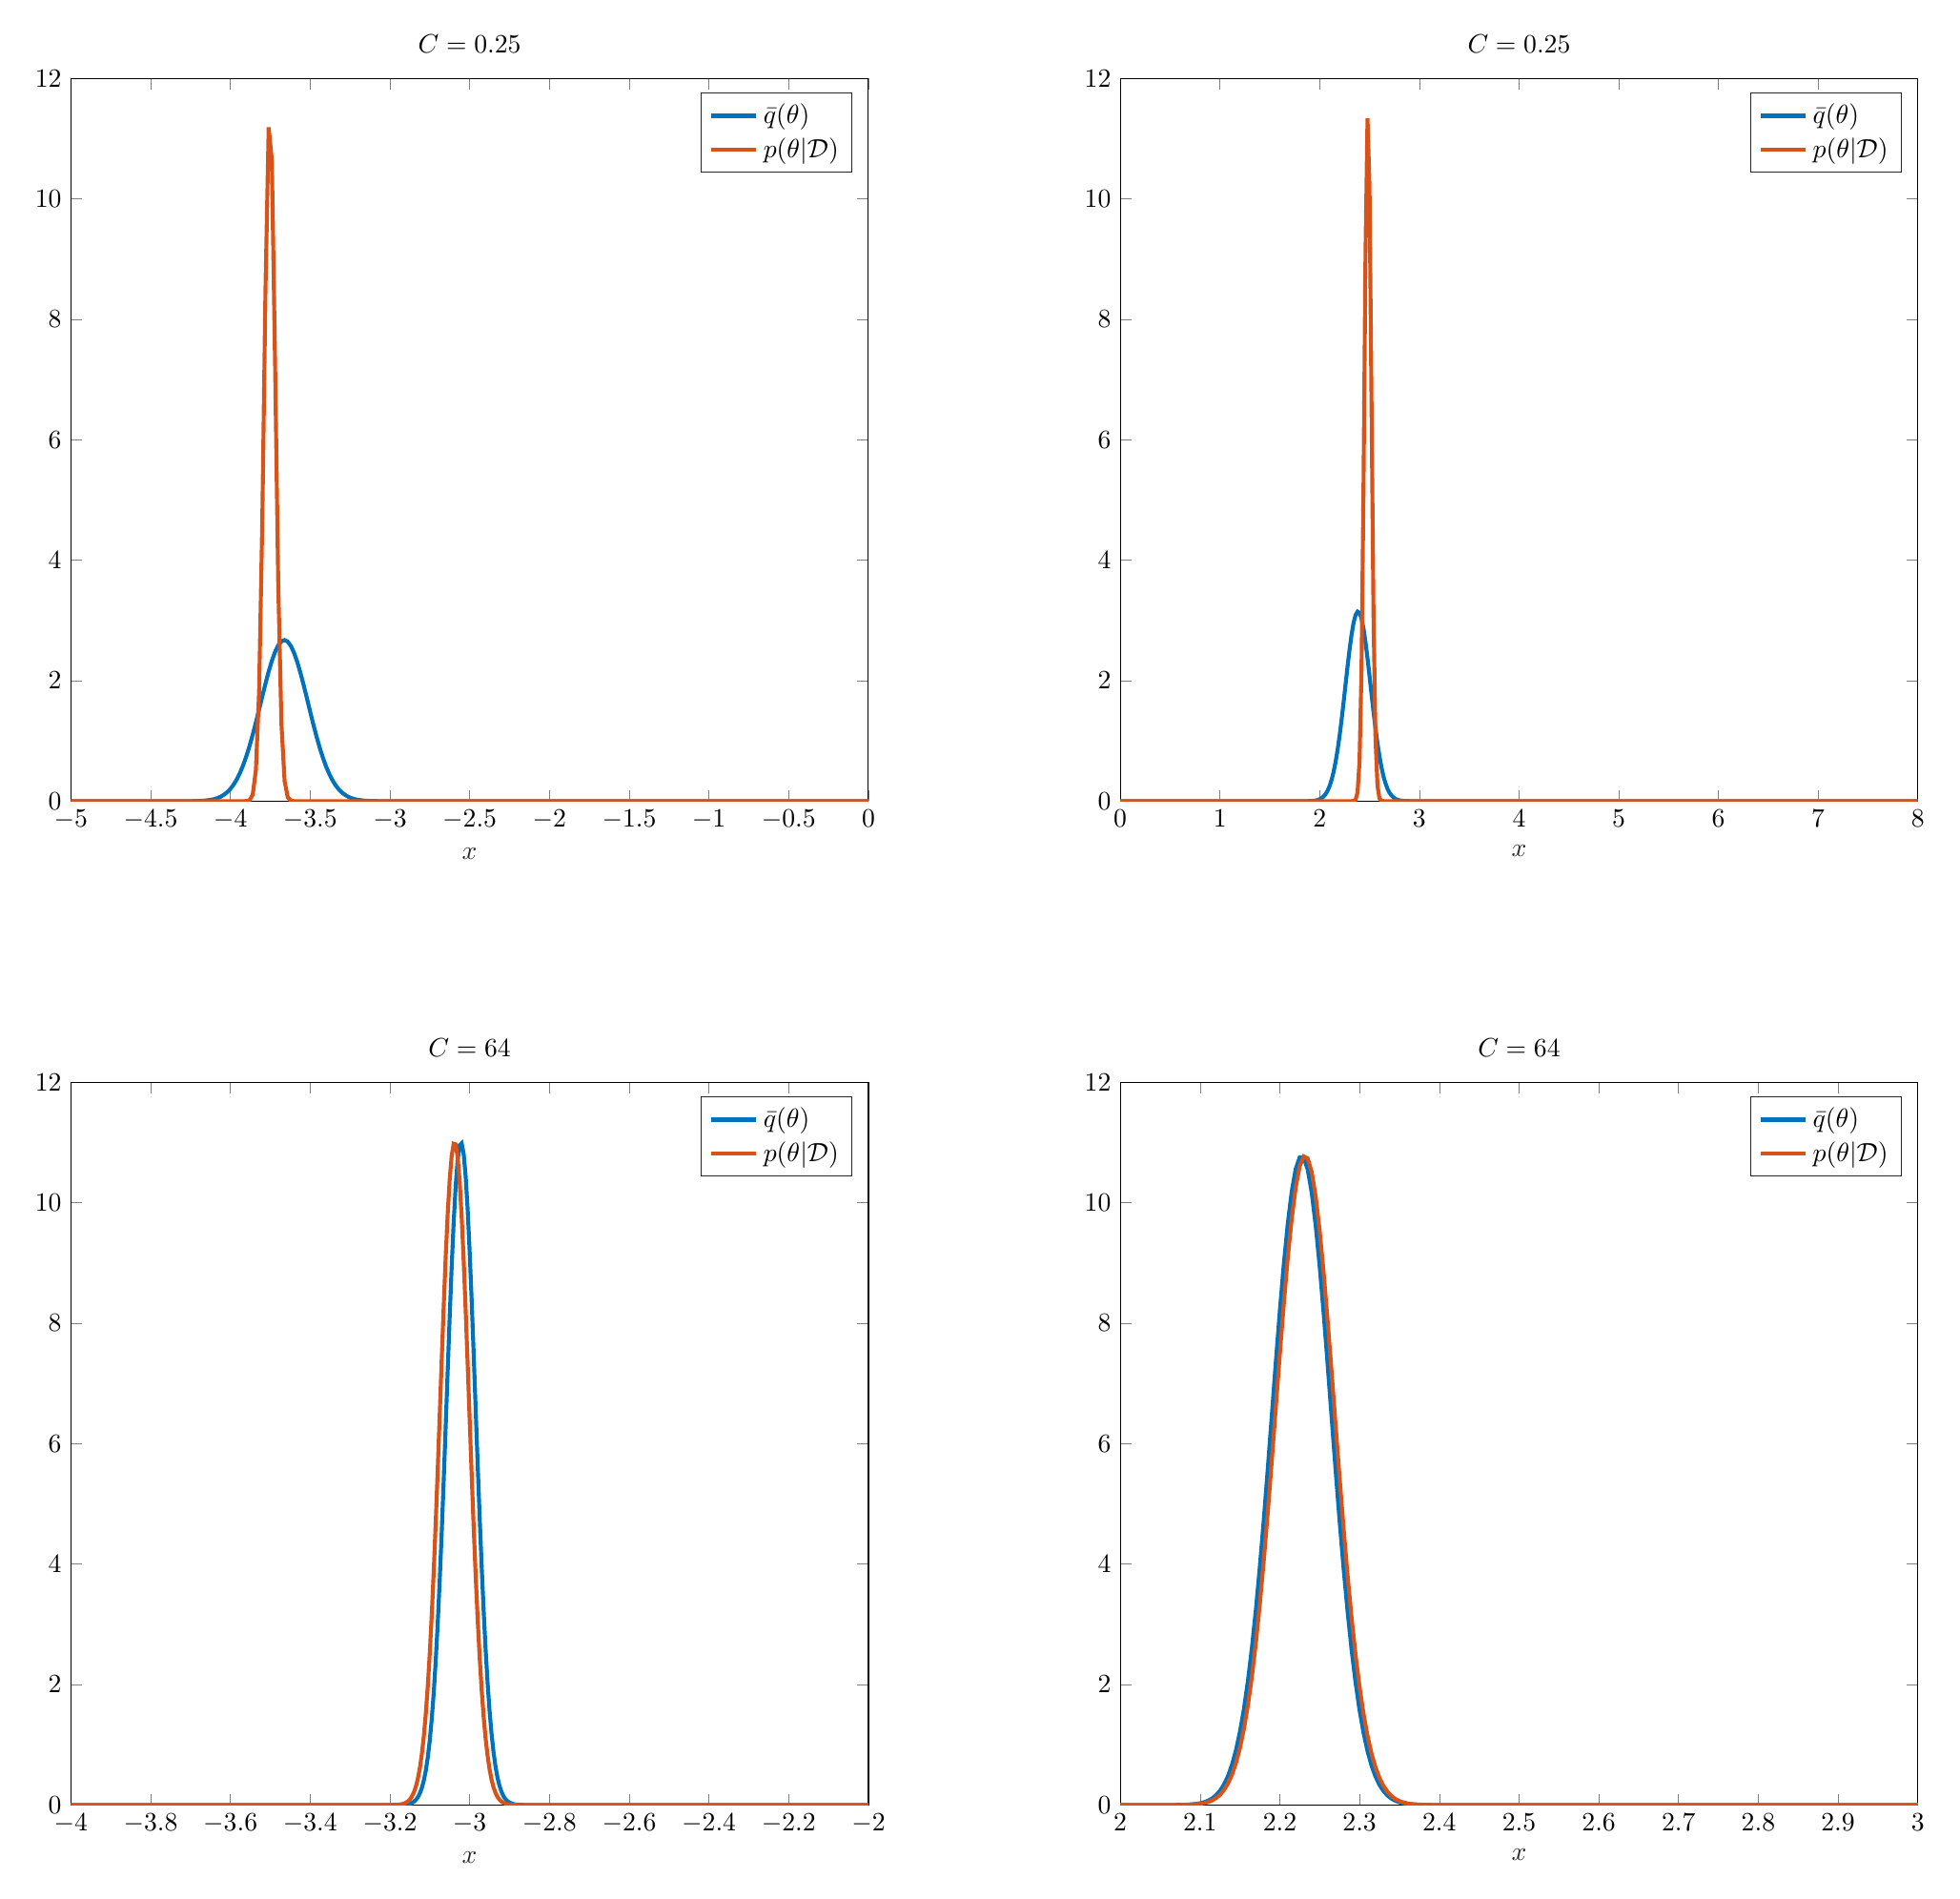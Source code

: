 % This file was created by matlab2tikz.
%
%The latest updates can be retrieved from
%  http://www.mathworks.com/matlabcentral/fileexchange/22022-matlab2tikz-matlab2tikz
%where you can also make suggestions and rate matlab2tikz.
%
\definecolor{mycolor1}{rgb}{0.0,0.447,0.741}%
\definecolor{mycolor2}{rgb}{0.85,0.325,0.098}%
%
\begin{tikzpicture}

\begin{axis}[%
width=4.183in,
height=3.791in,
at={(1.625in,6.487in)},
scale only axis,
xmin=-5,
xmax=0,
xlabel style={font=\color{white!15!black}},
xlabel={$x$},
ymin=0,
ymax=12,
axis background/.style={fill=white},
title style={font=\bfseries},
title={$C=0.25$},
legend style={legend cell align=left, align=left, draw=white!15!black}
]
\addplot [color=mycolor1, line width=1.5pt]
  table[row sep=crcr]{%
-5	8.671e-18\\
-4.98	2.863e-17\\
-4.96	9.284e-17\\
-4.94	2.957e-16\\
-4.92	9.25e-16\\
-4.9	2.842e-15\\
-4.88	8.578e-15\\
-4.86	2.542e-14\\
-4.84	7.402e-14\\
-4.82	2.116e-13\\
-4.8	5.944e-13\\
-4.78	1.639e-12\\
-4.76	4.442e-12\\
-4.74	1.182e-11\\
-4.72	3.089e-11\\
-4.7	7.929e-11\\
-4.68	1.999e-10\\
-4.66	4.95e-10\\
-4.64	1.204e-09\\
-4.62	2.876e-09\\
-4.6	6.747e-09\\
-4.58	1.555e-08\\
-4.56	3.519e-08\\
-4.54	7.823e-08\\
-4.52	1.708e-07\\
-4.5	3.663e-07\\
-4.48	7.715e-07\\
-4.46	1.596e-06\\
-4.44	3.243e-06\\
-4.42	6.471e-06\\
-4.4	1.268e-05\\
-4.38	2.442e-05\\
-4.36	4.617e-05\\
-4.34	8.575e-05\\
-4.32	0.0\\
-4.3	0.0\\
-4.28	0.0\\
-4.26	0.001\\
-4.24	0.001\\
-4.22	0.002\\
-4.2	0.004\\
-4.18	0.006\\
-4.16	0.01\\
-4.14	0.016\\
-4.12	0.024\\
-4.1	0.035\\
-4.08	0.052\\
-4.06	0.075\\
-4.04	0.107\\
-4.02	0.149\\
-4	0.204\\
-3.98	0.274\\
-3.96	0.361\\
-3.94	0.468\\
-3.92	0.596\\
-3.9	0.745\\
-3.88	0.915\\
-3.86	1.103\\
-3.84	1.307\\
-3.82	1.521\\
-3.8	1.738\\
-3.78	1.951\\
-3.76	2.151\\
-3.74	2.329\\
-3.72	2.477\\
-3.7	2.587\\
-3.68	2.654\\
-3.66	2.675\\
-3.64	2.647\\
-3.62	2.573\\
-3.6	2.457\\
-3.58	2.304\\
-3.56	2.122\\
-3.54	1.92\\
-3.52	1.706\\
-3.5	1.488\\
-3.48	1.276\\
-3.46	1.074\\
-3.44	0.888\\
-3.42	0.721\\
-3.4	0.575\\
-3.38	0.451\\
-3.36	0.347\\
-3.34	0.262\\
-3.32	0.195\\
-3.3	0.142\\
-3.28	0.102\\
-3.26	0.071\\
-3.24	0.049\\
-3.22	0.033\\
-3.2	0.022\\
-3.18	0.015\\
-3.16	0.009\\
-3.14	0.006\\
-3.12	0.004\\
-3.1	0.002\\
-3.08	0.001\\
-3.06	0.001\\
-3.04	0.0\\
-3.02	0.0\\
-3	0.0\\
-2.98	7.829e-05\\
-2.96	4.204e-05\\
-2.94	2.217e-05\\
-2.92	1.149e-05\\
-2.9	5.845e-06\\
-2.88	2.921e-06\\
-2.86	1.434e-06\\
-2.84	6.913e-07\\
-2.82	3.273e-07\\
-2.8	1.522e-07\\
-2.78	6.954e-08\\
-2.76	3.12e-08\\
-2.74	1.375e-08\\
-2.72	5.95e-09\\
-2.7	2.529e-09\\
-2.68	1.056e-09\\
-2.66	4.33e-10\\
-2.64	1.744e-10\\
-2.62	6.898e-11\\
-2.6	2.68e-11\\
-2.58	1.023e-11\\
-2.56	3.834e-12\\
-2.54	1.411e-12\\
-2.52	5.103e-13\\
-2.5	1.812e-13\\
-2.48	6.32e-14\\
-2.46	2.165e-14\\
-2.44	7.285e-15\\
-2.42	2.408e-15\\
-2.4	7.815e-16\\
-2.38	2.491e-16\\
-2.36	7.801e-17\\
-2.34	2.399e-17\\
-2.32	7.247e-18\\
-2.3	2.15e-18\\
-2.28	6.265e-19\\
-2.26	1.793e-19\\
-2.24	5.04e-20\\
-2.22	1.391e-20\\
-2.2	3.773e-21\\
-2.18	1.005e-21\\
-2.16	2.629e-22\\
-2.14	6.754e-23\\
-2.12	1.704e-23\\
-2.1	4.224e-24\\
-2.08	1.028e-24\\
-2.06	2.459e-25\\
-2.04	5.774e-26\\
-2.02	1.332e-26\\
-2	3.017e-27\\
-1.98	6.713e-28\\
-1.96	1.467e-28\\
-1.94	3.149e-29\\
-1.92	6.638e-30\\
-1.9	1.375e-30\\
-1.88	2.795e-31\\
-1.86	5.584e-32\\
-1.84	1.095e-32\\
-1.82	2.111e-33\\
-1.8	3.995e-34\\
-1.78	7.426e-35\\
-1.76	1.356e-35\\
-1.74	2.431e-36\\
-1.72	4.282e-37\\
-1.7	7.407e-38\\
-1.68	1.258e-38\\
-1.66	2.1e-39\\
-1.64	3.442e-40\\
-1.62	5.54e-41\\
-1.6	8.76e-42\\
-1.58	1.36e-42\\
-1.56	2.075e-43\\
-1.54	3.108e-44\\
-1.52	4.573e-45\\
-1.5	6.609e-46\\
-1.48	9.381e-47\\
-1.46	1.308e-47\\
-1.44	1.791e-48\\
-1.42	2.408e-49\\
-1.4	3.181e-50\\
-1.38	4.127e-51\\
-1.36	5.258e-52\\
-1.34	6.581e-53\\
-1.32	8.089e-54\\
-1.3	9.766e-55\\
-1.28	1.158e-55\\
-1.26	1.349e-56\\
-1.24	1.543e-57\\
-1.22	1.733e-58\\
-1.2	1.913e-59\\
-1.18	2.073e-60\\
-1.16	2.207e-61\\
-1.14	2.307e-62\\
-1.12	2.369e-63\\
-1.1	2.39e-64\\
-1.08	2.367e-65\\
-1.06	2.303e-66\\
-1.04	2.201e-67\\
-1.02	2.066e-68\\
-1	1.905e-69\\
-0.98	1.725e-70\\
-0.96	1.534e-71\\
-0.94	1.34e-72\\
-0.92	1.149e-73\\
-0.9	9.684e-75\\
-0.88	8.014e-76\\
-0.86	6.514e-77\\
-0.84	5.201e-78\\
-0.82	4.078e-79\\
-0.8	3.141e-80\\
-0.78	2.376e-81\\
-0.76	1.765e-82\\
-0.74	1.288e-83\\
-0.72	9.231e-85\\
-0.7	6.498e-86\\
-0.68	4.493e-87\\
-0.66	3.051e-88\\
-0.64	2.035e-89\\
-0.62	1.333e-90\\
-0.6	8.577e-92\\
-0.58	5.42e-93\\
-0.56	3.364e-94\\
-0.54	2.051e-95\\
-0.52	1.228e-96\\
-0.5	7.221e-98\\
-0.48	4.171e-99\\
-0.46	2.366e-100\\
-0.44	1.319e-101\\
-0.42	7.216e-103\\
-0.4	3.879e-104\\
-0.38	2.048e-105\\
-0.36	1.062e-106\\
-0.34	5.408e-108\\
-0.32	2.705e-109\\
-0.3	1.329e-110\\
-0.28	6.413e-112\\
-0.26	3.039e-113\\
-0.24	1.415e-114\\
-0.22	6.468e-116\\
-0.2	2.905e-117\\
-0.18	1.281e-118\\
-0.16	5.55e-120\\
-0.14	2.361e-121\\
-0.12	9.867e-123\\
-0.1	4.05e-124\\
-0.08	1.633e-125\\
-0.06	6.464e-127\\
-0.04	2.514e-128\\
-0.02	9.602e-130\\
0	3.602e-131\\
};
\addlegendentry{$\bar{q}(\theta)$}

\addplot [color=mycolor2, line width=1.5pt]
  table[row sep=crcr]{%
-5	7.797e-276\\
-4.98	4.786e-267\\
-4.96	2.118e-258\\
-4.94	6.756e-250\\
-4.92	1.554e-241\\
-4.9	2.577e-233\\
-4.88	3.081e-225\\
-4.86	2.655e-217\\
-4.84	1.65e-209\\
-4.82	7.392e-202\\
-4.8	2.387e-194\\
-4.78	5.559e-187\\
-4.76	9.332e-180\\
-4.74	1.13e-172\\
-4.72	9.856e-166\\
-4.7	6.2e-159\\
-4.68	2.812e-152\\
-4.66	9.194e-146\\
-4.64	2.167e-139\\
-4.62	3.683e-133\\
-4.6	4.513e-127\\
-4.58	3.987e-121\\
-4.56	2.539e-115\\
-4.54	1.166e-109\\
-4.52	3.859e-104\\
-4.5	9.209e-99\\
-4.48	1.584e-93\\
-4.46	1.965e-88\\
-4.44	1.758e-83\\
-4.42	1.133e-78\\
-4.4	5.267e-74\\
-4.38	1.765e-69\\
-4.36	4.265e-65\\
-4.34	7.428e-61\\
-4.32	9.328e-57\\
-4.3	8.445e-53\\
-4.28	5.512e-49\\
-4.26	2.594e-45\\
-4.24	8.8e-42\\
-4.22	2.152e-38\\
-4.2	3.795e-35\\
-4.18	4.825e-32\\
-4.16	4.422e-29\\
-4.14	2.922e-26\\
-4.12	1.392e-23\\
-4.1	4.781e-21\\
-4.08	1.184e-18\\
-4.06	2.113e-16\\
-4.04	2.72e-14\\
-4.02	2.524e-12\\
-4	1.688e-10\\
-3.98	8.142e-09\\
-3.96	2.831e-07\\
-3.94	7.096e-06\\
-3.92	0.0\\
-3.9	0.002\\
-3.88	0.016\\
-3.86	0.106\\
-3.84	0.519\\
-3.82	1.827\\
-3.8	4.636\\
-3.78	8.482\\
-3.76	11.188\\
-3.74	10.639\\
-3.72	7.294\\
-3.7	3.605\\
-3.68	1.285\\
-3.66	0.33\\
-3.64	0.061\\
-3.62	0.008\\
-3.6	0.001\\
-3.58	5.455e-05\\
-3.56	2.73e-06\\
-3.54	9.848e-08\\
-3.52	2.561e-09\\
-3.5	4.803e-11\\
-3.48	6.493e-13\\
-3.46	6.328e-15\\
-3.44	4.446e-17\\
-3.42	2.252e-19\\
-3.4	8.227e-22\\
-3.38	2.166e-24\\
-3.36	4.112e-27\\
-3.34	5.627e-30\\
-3.32	5.553e-33\\
-3.3	3.95e-36\\
-3.28	2.026e-39\\
-3.26	7.489e-43\\
-3.24	1.996e-46\\
-3.22	3.837e-50\\
-3.2	5.316e-54\\
-3.18	5.31e-58\\
-3.16	3.824e-62\\
-3.14	1.985e-66\\
-3.12	7.431e-71\\
-3.1	2.005e-75\\
-3.08	3.901e-80\\
-3.06	5.472e-85\\
-3.04	5.534e-90\\
-3.02	4.034e-95\\
-3	2.121e-100\\
-2.98	8.036e-106\\
-2.96	2.195e-111\\
-2.94	4.324e-117\\
-2.92	6.14e-123\\
-2.9	6.286e-129\\
-2.88	4.639e-135\\
-2.86	2.469e-141\\
-2.84	9.47e-148\\
-2.82	2.619e-154\\
-2.8	5.222e-161\\
-2.78	7.508e-168\\
-2.76	7.781e-175\\
-2.74	5.814e-182\\
-2.72	3.132e-189\\
-2.7	1.216e-196\\
-2.68	3.406e-204\\
-2.66	6.875e-212\\
-2.64	1.0e-219\\
-2.62	1.05e-227\\
-2.6	7.94e-236\\
-2.58	4.33e-244\\
-2.56	1.703e-252\\
-2.54	4.826e-261\\
-2.52	9.862e-270\\
-2.5	1.453e-278\\
-2.48	1.543e-287\\
-2.46	1.182e-296\\
-2.44	6.525e-306\\
-2.42	2.597e-315\\
-2.4	0\\
-2.38	0\\
-2.36	0\\
-2.34	0\\
-2.32	0\\
-2.3	0\\
-2.28	0\\
-2.26	0\\
-2.24	0\\
-2.22	0\\
-2.2	0\\
-2.18	0\\
-2.16	0\\
-2.14	0\\
-2.12	0\\
-2.1	0\\
-2.08	0\\
-2.06	0\\
-2.04	0\\
-2.02	0\\
-2	0\\
-1.98	0\\
-1.96	0\\
-1.94	0\\
-1.92	0\\
-1.9	0\\
-1.88	0\\
-1.86	0\\
-1.84	0\\
-1.82	0\\
-1.8	0\\
-1.78	0\\
-1.76	0\\
-1.74	0\\
-1.72	0\\
-1.7	0\\
-1.68	0\\
-1.66	0\\
-1.64	0\\
-1.62	0\\
-1.6	0\\
-1.58	0\\
-1.56	0\\
-1.54	0\\
-1.52	0\\
-1.5	0\\
-1.48	0\\
-1.46	0\\
-1.44	0\\
-1.42	0\\
-1.4	0\\
-1.38	0\\
-1.36	0\\
-1.34	0\\
-1.32	0\\
-1.3	0\\
-1.28	0\\
-1.26	0\\
-1.24	0\\
-1.22	0\\
-1.2	0\\
-1.18	0\\
-1.16	0\\
-1.14	0\\
-1.12	0\\
-1.1	0\\
-1.08	0\\
-1.06	0\\
-1.04	0\\
-1.02	0\\
-1	0\\
-0.98	0\\
-0.96	0\\
-0.94	0\\
-0.92	0\\
-0.9	0\\
-0.88	0\\
-0.86	0\\
-0.84	0\\
-0.82	0\\
-0.8	0\\
-0.78	0\\
-0.76	0\\
-0.74	0\\
-0.72	0\\
-0.7	0\\
-0.68	0\\
-0.66	0\\
-0.64	0\\
-0.62	0\\
-0.6	0\\
-0.58	0\\
-0.56	0\\
-0.54	0\\
-0.52	0\\
-0.5	0\\
-0.48	0\\
-0.46	0\\
-0.44	0\\
-0.42	0\\
-0.4	0\\
-0.38	0\\
-0.36	0\\
-0.34	0\\
-0.32	0\\
-0.3	0\\
-0.28	0\\
-0.26	0\\
-0.24	0\\
-0.22	0\\
-0.2	0\\
-0.18	0\\
-0.16	0\\
-0.14	0\\
-0.12	0\\
-0.1	0\\
-0.08	0\\
-0.06	0\\
-0.04	0\\
-0.02	0\\
0	0\\
};
\addlegendentry{$p(\theta| \mathcal{D})$}

\end{axis}

\begin{axis}[%
width=4.183in,
height=3.791in,
at={(7.129in,6.487in)},
scale only axis,
xmin=0,
xmax=8,
xlabel style={font=\color{white!15!black}},
xlabel={$x$},
ymin=0,
ymax=12,
axis background/.style={fill=white},
title style={font=\bfseries},
title={$C=0.25$},
legend style={legend cell align=left, align=left, draw=white!15!black}
]
\addplot [color=mycolor1, line width=1.5pt]
  table[row sep=crcr]{%
0	3.752e-77\\
0.02	7.229e-76\\
0.04	1.359e-74\\
0.06	2.491e-73\\
0.08	4.454e-72\\
0.1	7.768e-71\\
0.12	1.322e-69\\
0.14	2.193e-68\\
0.16	3.549e-67\\
0.18	5.603e-66\\
0.2	8.627e-65\\
0.22	1.296e-63\\
0.24	1.898e-62\\
0.26	2.712e-61\\
0.28	3.78e-60\\
0.3	5.139e-59\\
0.32	6.815e-58\\
0.34	8.814e-57\\
0.36	1.112e-55\\
0.38	1.368e-54\\
0.4	1.642e-53\\
0.42	1.922e-52\\
0.44	2.195e-51\\
0.46	2.445e-50\\
0.48	2.656e-49\\
0.5	2.814e-48\\
0.52	2.909e-47\\
0.54	2.932e-46\\
0.56	2.883e-45\\
0.58	2.766e-44\\
0.6	2.587e-43\\
0.62	2.361e-42\\
0.64	2.101e-41\\
0.66	1.824e-40\\
0.68	1.545e-39\\
0.7	1.276e-38\\
0.72	1.028e-37\\
0.74	8.075e-37\\
0.76	6.189e-36\\
0.78	4.627e-35\\
0.8	3.374e-34\\
0.82	2.4e-33\\
0.84	1.665e-32\\
0.86	1.126e-31\\
0.88	7.435e-31\\
0.9	4.786e-30\\
0.92	3.006e-29\\
0.94	1.841e-28\\
0.96	1.1e-27\\
0.98	6.408e-27\\
1	3.642e-26\\
1.02	2.019e-25\\
1.04	1.092e-24\\
1.06	5.759e-24\\
1.08	2.963e-23\\
1.1	1.487e-22\\
1.12	7.276e-22\\
1.14	3.473e-21\\
1.16	1.617e-20\\
1.18	7.346e-20\\
1.2	3.254e-19\\
1.22	1.406e-18\\
1.24	5.927e-18\\
1.26	2.437e-17\\
1.28	9.771e-17\\
1.3	3.822e-16\\
1.32	1.458e-15\\
1.34	5.425e-15\\
1.36	1.969e-14\\
1.38	6.971e-14\\
1.4	2.407e-13\\
1.42	8.107e-13\\
1.44	2.663e-12\\
1.46	8.534e-12\\
1.48	2.667e-11\\
1.5	8.132e-11\\
1.52	2.418e-10\\
1.54	7.014e-10\\
1.56	1.984e-09\\
1.58	5.475e-09\\
1.6	1.474e-08\\
1.62	3.869e-08\\
1.64	9.906e-08\\
1.66	2.474e-07\\
1.68	6.028e-07\\
1.7	1.432e-06\\
1.72	3.32e-06\\
1.74	7.505e-06\\
1.76	1.655e-05\\
1.78	3.56e-05\\
1.8	7.468e-05\\
1.82	0.0\\
1.84	0.0\\
1.86	0.001\\
1.88	0.001\\
1.9	0.002\\
1.92	0.004\\
1.94	0.007\\
1.96	0.011\\
1.98	0.019\\
2	0.031\\
2.02	0.05\\
2.04	0.078\\
2.06	0.118\\
2.08	0.175\\
2.1	0.252\\
2.12	0.355\\
2.14	0.487\\
2.16	0.653\\
2.18	0.853\\
2.2	1.088\\
2.22	1.352\\
2.24	1.64\\
2.26	1.939\\
2.28	2.237\\
2.3	2.518\\
2.32	2.763\\
2.34	2.958\\
2.36	3.089\\
2.38	3.146\\
2.4	3.126\\
2.42	3.029\\
2.44	2.863\\
2.46	2.639\\
2.48	2.373\\
2.5	2.082\\
2.52	1.781\\
2.54	1.486\\
2.56	1.21\\
2.58	0.96\\
2.6	0.744\\
2.62	0.562\\
2.64	0.414\\
2.66	0.297\\
2.68	0.208\\
2.7	0.142\\
2.72	0.095\\
2.74	0.062\\
2.76	0.039\\
2.78	0.024\\
2.8	0.015\\
2.82	0.009\\
2.84	0.005\\
2.86	0.003\\
2.88	0.002\\
2.9	0.001\\
2.92	0.0\\
2.94	0.0\\
2.96	0.0\\
2.98	5.073e-05\\
3	2.387e-05\\
3.02	1.095e-05\\
3.04	4.902e-06\\
3.06	2.14e-06\\
3.08	9.114e-07\\
3.1	3.785e-07\\
3.12	1.534e-07\\
3.14	6.06e-08\\
3.16	2.336e-08\\
3.18	8.782e-09\\
3.2	3.22e-09\\
3.22	1.152e-09\\
3.24	4.018e-10\\
3.26	1.367e-10\\
3.28	4.539e-11\\
3.3	1.469e-11\\
3.32	4.64e-12\\
3.34	1.429e-12\\
3.36	4.294e-13\\
3.38	1.258e-13\\
3.4	3.596e-14\\
3.42	1.003e-14\\
3.44	2.727e-15\\
3.46	7.232e-16\\
3.48	1.871e-16\\
3.5	4.721e-17\\
3.52	1.162e-17\\
3.54	2.79e-18\\
3.56	6.533e-19\\
3.58	1.492e-19\\
3.6	3.325e-20\\
3.62	7.224e-21\\
3.64	1.531e-21\\
3.66	3.166e-22\\
3.68	6.384e-23\\
3.7	1.256e-23\\
3.72	2.409e-24\\
3.74	4.508e-25\\
3.76	8.228e-26\\
3.78	1.465e-26\\
3.8	2.544e-27\\
3.82	4.309e-28\\
3.84	7.119e-29\\
3.86	1.147e-29\\
3.88	1.803e-30\\
3.9	2.764e-31\\
3.92	4.134e-32\\
3.94	6.029e-33\\
3.96	8.578e-34\\
3.98	1.19e-34\\
4	1.611e-35\\
4.02	2.127e-36\\
4.04	2.739e-37\\
4.06	3.441e-38\\
4.08	4.215e-39\\
4.1	5.037e-40\\
4.12	5.871e-41\\
4.14	6.675e-42\\
4.16	7.402e-43\\
4.18	8.007e-44\\
4.2	8.447e-45\\
4.22	8.693e-46\\
4.24	8.725e-47\\
4.26	8.542e-48\\
4.28	8.157e-49\\
4.3	7.598e-50\\
4.32	6.903e-51\\
4.34	6.117e-52\\
4.36	5.287e-53\\
4.38	4.458e-54\\
4.4	3.666e-55\\
4.42	2.94e-56\\
4.44	2.3e-57\\
4.46	1.755e-58\\
4.48	1.307e-59\\
4.5	9.486e-61\\
4.52	6.718e-62\\
4.54	4.64e-63\\
4.56	3.126e-64\\
4.58	2.054e-65\\
4.6	1.317e-66\\
4.62	8.232e-68\\
4.64	5.02e-69\\
4.66	2.986e-70\\
4.68	1.732e-71\\
4.7	9.804e-73\\
4.72	5.411e-74\\
4.74	2.913e-75\\
4.76	1.53e-76\\
4.78	7.837e-78\\
4.8	3.915e-79\\
4.82	1.908e-80\\
4.84	9.069e-82\\
4.86	4.205e-83\\
4.88	1.901e-84\\
4.9	8.387e-86\\
4.92	3.608e-87\\
4.94	1.514e-88\\
4.96	6.198e-90\\
4.98	2.474e-91\\
5	9.636e-93\\
5.02	3.66e-94\\
5.04	1.356e-95\\
5.06	4.9e-97\\
5.08	1.727e-98\\
5.1	5.938e-100\\
5.12	1.991e-101\\
5.14	6.514e-103\\
5.16	2.078e-104\\
5.18	6.467e-106\\
5.2	1.963e-107\\
5.22	5.812e-109\\
5.24	1.678e-110\\
5.26	4.728e-112\\
5.28	1.299e-113\\
5.3	3.481e-115\\
5.32	9.098e-117\\
5.34	2.32e-118\\
5.36	5.768e-120\\
5.38	1.399e-121\\
5.4	3.31e-123\\
5.42	7.639e-125\\
5.44	1.719e-126\\
5.46	3.775e-128\\
5.48	8.084e-130\\
5.5	1.689e-131\\
5.52	3.44e-133\\
5.54	6.837e-135\\
5.56	1.325e-136\\
5.58	2.506e-138\\
5.6	4.621e-140\\
5.62	8.311e-142\\
5.64	1.458e-143\\
5.66	2.495e-145\\
5.68	4.165e-147\\
5.7	6.781e-149\\
5.72	1.077e-150\\
5.74	1.668e-152\\
5.76	2.52e-154\\
5.78	3.714e-156\\
5.8	5.338e-158\\
5.82	7.485e-160\\
5.84	1.024e-161\\
5.86	1.365e-163\\
5.88	1.776e-165\\
5.9	2.254e-167\\
5.92	2.79e-169\\
5.94	3.369e-171\\
5.96	3.967e-173\\
5.98	4.557e-175\\
6	5.106e-177\\
6.02	5.579e-179\\
6.04	5.947e-181\\
6.06	6.183e-183\\
6.08	6.27e-185\\
6.1	6.202e-187\\
6.12	5.984e-189\\
6.14	5.631e-191\\
6.16	5.169e-193\\
6.18	4.628e-195\\
6.2	4.042e-197\\
6.22	3.443e-199\\
6.24	2.86e-201\\
6.26	2.318e-203\\
6.28	1.832e-205\\
6.3	1.413e-207\\
6.32	1.062e-209\\
6.34	7.792e-212\\
6.36	5.575e-214\\
6.38	3.891e-216\\
6.4	2.648e-218\\
6.42	1.758e-220\\
6.44	1.139e-222\\
6.46	7.193e-225\\
6.48	4.431e-227\\
6.5	2.663e-229\\
6.52	1.561e-231\\
6.54	8.925e-234\\
6.56	4.977e-236\\
6.58	2.707e-238\\
6.6	1.436e-240\\
6.62	7.434e-243\\
6.64	3.752e-245\\
6.66	1.847e-247\\
6.68	8.872e-250\\
6.7	4.156e-252\\
6.72	1.899e-254\\
6.74	8.461e-257\\
6.76	3.678e-259\\
6.78	1.559e-261\\
6.8	6.449e-264\\
6.82	2.601e-266\\
6.84	1.023e-268\\
6.86	3.928e-271\\
6.88	1.47e-273\\
6.9	5.368e-276\\
6.92	1.912e-278\\
6.94	6.64e-281\\
6.96	2.25e-283\\
6.98	7.435e-286\\
7	2.397e-288\\
7.02	7.535e-291\\
7.04	2.311e-293\\
7.06	6.912e-296\\
7.08	2.017e-298\\
7.1	5.739e-301\\
7.12	1.593e-303\\
7.14	4.313e-306\\
7.16	1.139e-308\\
7.18	2.934e-311\\
7.2	7.372e-314\\
7.22	1.807e-316\\
7.24	4.318e-319\\
7.26	1.013e-321\\
7.28	0\\
7.3	0\\
7.32	0\\
7.34	0\\
7.36	0\\
7.38	0\\
7.4	0\\
7.42	0\\
7.44	0\\
7.46	0\\
7.48	0\\
7.5	0\\
7.52	0\\
7.54	0\\
7.56	0\\
7.58	0\\
7.6	0\\
7.62	0\\
7.64	0\\
7.66	0\\
7.68	0\\
7.7	0\\
7.72	0\\
7.74	0\\
7.76	0\\
7.78	0\\
7.8	0\\
7.82	0\\
7.84	0\\
7.86	0\\
7.88	0\\
7.9	0\\
7.92	0\\
7.94	0\\
7.96	0\\
7.98	0\\
8	0\\
};
\addlegendentry{$\bar{q}(\theta)$}

\addplot [color=mycolor2, line width=1.5pt]
  table[row sep=crcr]{%
0	0\\
0.02	0\\
0.04	0\\
0.06	0\\
0.08	0\\
0.1	0\\
0.12	0\\
0.14	0\\
0.16	0\\
0.18	0\\
0.2	0\\
0.22	0\\
0.24	0\\
0.26	0\\
0.28	0\\
0.3	0\\
0.32	0\\
0.34	0\\
0.36	0\\
0.38	0\\
0.4	0\\
0.42	0\\
0.44	0\\
0.46	0\\
0.48	0\\
0.5	0\\
0.52	0\\
0.54	0\\
0.56	0\\
0.58	0\\
0.6	0\\
0.62	0\\
0.64	0\\
0.66	0\\
0.68	0\\
0.7	0\\
0.72	0\\
0.74	0\\
0.76	0\\
0.78	0\\
0.8	0\\
0.82	0\\
0.84	0\\
0.86	0\\
0.88	0\\
0.9	0\\
0.92	0\\
0.94	0\\
0.96	0\\
0.98	0\\
1	0\\
1.02	0\\
1.04	0\\
1.06	0\\
1.08	0\\
1.1	0\\
1.12	0\\
1.14	1.848e-319\\
1.16	5.206e-310\\
1.18	1.058e-300\\
1.2	1.552e-291\\
1.22	1.642e-282\\
1.24	1.254e-273\\
1.26	6.909e-265\\
1.28	2.747e-256\\
1.3	7.879e-248\\
1.32	1.631e-239\\
1.34	2.436e-231\\
1.36	2.626e-223\\
1.38	2.042e-215\\
1.4	1.146e-207\\
1.42	4.64e-200\\
1.44	1.356e-192\\
1.46	2.858e-185\\
1.48	4.348e-178\\
1.5	4.773e-171\\
1.52	3.78e-164\\
1.54	2.161e-157\\
1.56	8.91e-151\\
1.58	2.652e-144\\
1.6	5.693e-138\\
1.62	8.821e-132\\
1.64	9.862e-126\\
1.66	7.956e-120\\
1.68	4.631e-114\\
1.7	1.945e-108\\
1.72	5.895e-103\\
1.74	1.289e-97\\
1.76	2.034e-92\\
1.78	2.317e-87\\
1.8	1.903e-82\\
1.82	1.128e-77\\
1.84	4.827e-73\\
1.86	1.49e-68\\
1.88	3.319e-64\\
1.9	5.334e-60\\
1.92	6.186e-56\\
1.94	5.176e-52\\
1.96	3.126e-48\\
1.98	1.362e-44\\
2	4.281e-41\\
2.02	9.712e-38\\
2.04	1.59e-34\\
2.06	1.878e-31\\
2.08	1.6e-28\\
2.1	9.842e-26\\
2.12	4.367e-23\\
2.14	1.398e-20\\
2.16	3.231e-18\\
2.18	5.387e-16\\
2.2	6.48e-14\\
2.22	5.625e-12\\
2.24	3.523e-10\\
2.26	1.592e-08\\
2.28	5.193e-07\\
2.3	1.222e-05\\
2.32	0.0\\
2.34	0.003\\
2.36	0.022\\
2.38	0.143\\
2.4	0.66\\
2.42	2.192\\
2.44	5.253\\
2.46	9.084\\
2.48	11.336\\
2.5	10.207\\
2.52	6.631\\
2.54	3.109\\
2.56	1.052\\
2.58	0.257\\
2.6	0.045\\
2.62	0.006\\
2.64	0.001\\
2.66	3.487e-05\\
2.68	1.665e-06\\
2.7	5.737e-08\\
2.72	1.426e-09\\
2.74	2.558e-11\\
2.76	3.312e-13\\
2.78	3.093e-15\\
2.8	2.085e-17\\
2.82	1.014e-19\\
2.84	3.557e-22\\
2.86	9.007e-25\\
2.88	1.646e-27\\
2.9	2.169e-30\\
2.92	2.064e-33\\
2.94	1.417e-36\\
2.96	7.016e-40\\
2.98	2.508e-43\\
3	6.467e-47\\
3.02	1.203e-50\\
3.04	1.616e-54\\
3.06	1.565e-58\\
3.08	1.094e-62\\
3.1	5.52e-67\\
3.12	2.009e-71\\
3.14	5.278e-76\\
3.16	1.0e-80\\
3.18	1.368e-85\\
3.2	1.35e-90\\
3.22	9.61e-96\\
3.24	4.938e-101\\
3.26	1.83e-106\\
3.28	4.897e-112\\
3.3	9.451e-118\\
3.32	1.316e-123\\
3.34	1.323e-129\\
3.36	9.594e-136\\
3.38	5.02e-142\\
3.4	1.896e-148\\
3.42	5.164e-155\\
3.44	1.015e-161\\
3.46	1.44e-168\\
3.48	1.474e-175\\
3.5	1.089e-182\\
3.52	5.803e-190\\
3.54	2.231e-197\\
3.56	6.192e-205\\
3.58	1.24e-212\\
3.6	1.791e-220\\
3.62	1.867e-228\\
3.64	1.405e-236\\
3.66	7.624e-245\\
3.68	2.986e-253\\
3.7	8.439e-262\\
3.72	1.721e-270\\
3.74	2.532e-279\\
3.76	2.689e-288\\
3.78	2.06e-297\\
3.8	1.139e-306\\
3.82	4.543e-316\\
3.84	0\\
3.86	0\\
3.88	0\\
3.9	0\\
3.92	0\\
3.94	0\\
3.96	0\\
3.98	0\\
4	0\\
4.02	0\\
4.04	0\\
4.06	0\\
4.08	0\\
4.1	0\\
4.12	0\\
4.14	0\\
4.16	0\\
4.18	0\\
4.2	0\\
4.22	0\\
4.24	0\\
4.26	0\\
4.28	0\\
4.3	0\\
4.32	0\\
4.34	0\\
4.36	0\\
4.38	0\\
4.4	0\\
4.42	0\\
4.44	0\\
4.46	0\\
4.48	0\\
4.5	0\\
4.52	0\\
4.54	0\\
4.56	0\\
4.58	0\\
4.6	0\\
4.62	0\\
4.64	0\\
4.66	0\\
4.68	0\\
4.7	0\\
4.72	0\\
4.74	0\\
4.76	0\\
4.78	0\\
4.8	0\\
4.82	0\\
4.84	0\\
4.86	0\\
4.88	0\\
4.9	0\\
4.92	0\\
4.94	0\\
4.96	0\\
4.98	0\\
5	0\\
5.02	0\\
5.04	0\\
5.06	0\\
5.08	0\\
5.1	0\\
5.12	0\\
5.14	0\\
5.16	0\\
5.18	0\\
5.2	0\\
5.22	0\\
5.24	0\\
5.26	0\\
5.28	0\\
5.3	0\\
5.32	0\\
5.34	0\\
5.36	0\\
5.38	0\\
5.4	0\\
5.42	0\\
5.44	0\\
5.46	0\\
5.48	0\\
5.5	0\\
5.52	0\\
5.54	0\\
5.56	0\\
5.58	0\\
5.6	0\\
5.62	0\\
5.64	0\\
5.66	0\\
5.68	0\\
5.7	0\\
5.72	0\\
5.74	0\\
5.76	0\\
5.78	0\\
5.8	0\\
5.82	0\\
5.84	0\\
5.86	0\\
5.88	0\\
5.9	0\\
5.92	0\\
5.94	0\\
5.96	0\\
5.98	0\\
6	0\\
6.02	0\\
6.04	0\\
6.06	0\\
6.08	0\\
6.1	0\\
6.12	0\\
6.14	0\\
6.16	0\\
6.18	0\\
6.2	0\\
6.22	0\\
6.24	0\\
6.26	0\\
6.28	0\\
6.3	0\\
6.32	0\\
6.34	0\\
6.36	0\\
6.38	0\\
6.4	0\\
6.42	0\\
6.44	0\\
6.46	0\\
6.48	0\\
6.5	0\\
6.52	0\\
6.54	0\\
6.56	0\\
6.58	0\\
6.6	0\\
6.62	0\\
6.64	0\\
6.66	0\\
6.68	0\\
6.7	0\\
6.72	0\\
6.74	0\\
6.76	0\\
6.78	0\\
6.8	0\\
6.82	0\\
6.84	0\\
6.86	0\\
6.88	0\\
6.9	0\\
6.92	0\\
6.94	0\\
6.96	0\\
6.98	0\\
7	0\\
7.02	0\\
7.04	0\\
7.06	0\\
7.08	0\\
7.1	0\\
7.12	0\\
7.14	0\\
7.16	0\\
7.18	0\\
7.2	0\\
7.22	0\\
7.24	0\\
7.26	0\\
7.28	0\\
7.3	0\\
7.32	0\\
7.34	0\\
7.36	0\\
7.38	0\\
7.4	0\\
7.42	0\\
7.44	0\\
7.46	0\\
7.48	0\\
7.5	0\\
7.52	0\\
7.54	0\\
7.56	0\\
7.58	0\\
7.6	0\\
7.62	0\\
7.64	0\\
7.66	0\\
7.68	0\\
7.7	0\\
7.72	0\\
7.74	0\\
7.76	0\\
7.78	0\\
7.8	0\\
7.82	0\\
7.84	0\\
7.86	0\\
7.88	0\\
7.9	0\\
7.92	0\\
7.94	0\\
7.96	0\\
7.98	0\\
8	0\\
};
\addlegendentry{$p(\theta| \mathcal{D})$}

\end{axis}

\begin{axis}[%
width=4.183in,
height=3.791in,
at={(1.625in,1.222in)},
scale only axis,
xmin=-4,
xmax=-2,
xlabel style={font=\color{white!15!black}},
xlabel={$x$},
ymin=0,
ymax=12,
axis background/.style={fill=white},
title style={font=\bfseries},
title={$C=64$},
legend style={legend cell align=left, align=left, draw=white!15!black}
]
\addplot [color=mycolor1, line width=1.5pt]
  table[row sep=crcr]{%
-4	1.426e-157\\
-3.995	5.806e-156\\
-3.99	2.319e-154\\
-3.985	9.092e-153\\
-3.98	3.497e-151\\
-3.975	1.32e-149\\
-3.97	4.887e-148\\
-3.965	1.776e-146\\
-3.96	6.33e-145\\
-3.955	2.214e-143\\
-3.95	7.599e-142\\
-3.945	2.559e-140\\
-3.94	8.455e-139\\
-3.935	2.741e-137\\
-3.93	8.72e-136\\
-3.925	2.722e-134\\
-3.92	8.334e-133\\
-3.915	2.504e-131\\
-3.91	7.383e-130\\
-3.905	2.136e-128\\
-3.9	6.062e-127\\
-3.895	1.688e-125\\
-3.89	4.613e-124\\
-3.885	1.237e-122\\
-3.88	3.254e-121\\
-3.875	8.399e-120\\
-3.87	2.127e-118\\
-3.865	5.286e-117\\
-3.86	1.289e-115\\
-3.855	3.083e-114\\
-3.85	7.238e-113\\
-3.845	1.667e-111\\
-3.84	3.767e-110\\
-3.835	8.354e-109\\
-3.83	1.817e-107\\
-3.825	3.88e-106\\
-3.82	8.126e-105\\
-3.815	1.67e-103\\
-3.81	3.368e-102\\
-3.805	6.663e-101\\
-3.8	1.293e-99\\
-3.795	2.464e-98\\
-3.79	4.605e-97\\
-3.785	8.444e-96\\
-3.78	1.519e-94\\
-3.775	2.682e-93\\
-3.77	4.646e-92\\
-3.765	7.896e-91\\
-3.76	1.317e-89\\
-3.755	2.155e-88\\
-3.75	3.459e-87\\
-3.745	5.449e-86\\
-3.74	8.423e-85\\
-3.735	1.277e-83\\
-3.73	1.901e-82\\
-3.725	2.775e-81\\
-3.72	3.976e-80\\
-3.715	5.588e-79\\
-3.71	7.707e-78\\
-3.705	1.043e-76\\
-3.7	1.385e-75\\
-3.695	1.804e-74\\
-3.69	2.306e-73\\
-3.685	2.892e-72\\
-3.68	3.559e-71\\
-3.675	4.298e-70\\
-3.67	5.092e-69\\
-3.665	5.919e-68\\
-3.66	6.751e-67\\
-3.655	7.555e-66\\
-3.65	8.296e-65\\
-3.645	8.939e-64\\
-3.64	9.449e-63\\
-3.635	9.802e-62\\
-3.63	9.975e-61\\
-3.625	9.961e-60\\
-3.62	9.76e-59\\
-3.615	9.383e-58\\
-3.61	8.851e-57\\
-3.605	8.192e-56\\
-3.6	7.439e-55\\
-3.595	6.629e-54\\
-3.59	5.795e-53\\
-3.585	4.971e-52\\
-3.58	4.184e-51\\
-3.575	3.456e-50\\
-3.57	2.8e-49\\
-3.565	2.226e-48\\
-3.56	1.737e-47\\
-3.555	1.329e-46\\
-3.55	9.984e-46\\
-3.545	7.357e-45\\
-3.54	5.32e-44\\
-3.535	3.774e-43\\
-3.53	2.627e-42\\
-3.525	1.794e-41\\
-3.52	1.202e-40\\
-3.515	7.906e-40\\
-3.51	5.101e-39\\
-3.505	3.229e-38\\
-3.5	2.005e-37\\
-3.495	1.222e-36\\
-3.49	7.308e-36\\
-3.485	4.288e-35\\
-3.48	2.468e-34\\
-3.475	1.394e-33\\
-3.47	7.727e-33\\
-3.465	4.202e-32\\
-3.46	2.242e-31\\
-3.455	1.174e-30\\
-3.45	6.029e-30\\
-3.445	3.039e-29\\
-3.44	1.503e-28\\
-3.435	7.291e-28\\
-3.43	3.471e-27\\
-3.425	1.622e-26\\
-3.42	7.432e-26\\
-3.415	3.343e-25\\
-3.41	1.475e-24\\
-3.405	6.386e-24\\
-3.4	2.713e-23\\
-3.395	1.131e-22\\
-3.39	4.624e-22\\
-3.385	1.856e-21\\
-3.38	7.307e-21\\
-3.375	2.823e-20\\
-3.37	1.07e-19\\
-3.365	3.98e-19\\
-3.36	1.452e-18\\
-3.355	5.2e-18\\
-3.35	1.827e-17\\
-3.345	6.298e-17\\
-3.34	2.13e-16\\
-3.335	7.069e-16\\
-3.33	2.302e-15\\
-3.325	7.354e-15\\
-3.32	2.305e-14\\
-3.315	7.091e-14\\
-3.31	2.14e-13\\
-3.305	6.337e-13\\
-3.3	1.841e-12\\
-3.295	5.249e-12\\
-3.29	1.468e-11\\
-3.285	4.03e-11\\
-3.28	1.085e-10\\
-3.275	2.868e-10\\
-3.27	7.435e-10\\
-3.265	1.891e-09\\
-3.26	4.72e-09\\
-3.255	1.156e-08\\
-3.25	2.778e-08\\
-3.245	6.549e-08\\
-3.24	1.515e-07\\
-3.235	3.439e-07\\
-3.23	7.659e-07\\
-3.225	1.674e-06\\
-3.22	3.588e-06\\
-3.215	7.549e-06\\
-3.21	1.558e-05\\
-3.205	3.156e-05\\
-3.2	6.272e-05\\
-3.195	0.0\\
-3.19	0.0\\
-3.185	0.0\\
-3.18	0.001\\
-3.175	0.001\\
-3.17	0.003\\
-3.165	0.005\\
-3.16	0.008\\
-3.155	0.013\\
-3.15	0.021\\
-3.145	0.034\\
-3.14	0.054\\
-3.135	0.084\\
-3.13	0.128\\
-3.125	0.191\\
-3.12	0.28\\
-3.115	0.403\\
-3.11	0.569\\
-3.105	0.789\\
-3.1	1.072\\
-3.095	1.43\\
-3.09	1.871\\
-3.085	2.402\\
-3.08	3.025\\
-3.075	3.739\\
-3.07	4.535\\
-3.065	5.397\\
-3.06	6.301\\
-3.055	7.219\\
-3.05	8.114\\
-3.045	8.949\\
-3.04	9.684\\
-3.035	10.283\\
-3.03	10.713\\
-3.025	10.951\\
-3.02	10.984\\
-3.015	10.809\\
-3.01	10.438\\
-3.005	9.889\\
-3	9.193\\
-2.995	8.385\\
-2.99	7.504\\
-2.985	6.59\\
-2.98	5.678\\
-2.975	4.8\\
-2.97	3.982\\
-2.965	3.24\\
-2.96	2.588\\
-2.955	2.028\\
-2.95	1.559\\
-2.945	1.176\\
-2.94	0.87\\
-2.935	0.632\\
-2.93	0.45\\
-2.925	0.315\\
-2.92	0.216\\
-2.915	0.145\\
-2.91	0.096\\
-2.905	0.062\\
-2.9	0.04\\
-2.895	0.025\\
-2.89	0.015\\
-2.885	0.009\\
-2.88	0.005\\
-2.875	0.003\\
-2.87	0.002\\
-2.865	0.001\\
-2.86	0.001\\
-2.855	0.0\\
-2.85	0.0\\
-2.845	7.753e-05\\
-2.84	3.925e-05\\
-2.835	1.949e-05\\
-2.83	9.501e-06\\
-2.825	4.543e-06\\
-2.82	2.132e-06\\
-2.815	9.813e-07\\
-2.81	4.433e-07\\
-2.805	1.965e-07\\
-2.8	8.543e-08\\
-2.795	3.645e-08\\
-2.79	1.526e-08\\
-2.785	6.269e-09\\
-2.78	2.527e-09\\
-2.775	9.992e-10\\
-2.77	3.877e-10\\
-2.765	1.476e-10\\
-2.76	5.514e-11\\
-2.755	2.021e-11\\
-2.75	7.269e-12\\
-2.745	2.565e-12\\
-2.74	8.881e-13\\
-2.735	3.017e-13\\
-2.73	1.006e-13\\
-2.725	3.289e-14\\
-2.72	1.056e-14\\
-2.715	3.323e-15\\
-2.71	1.027e-15\\
-2.705	3.112e-16\\
-2.7	9.257e-17\\
-2.695	2.702e-17\\
-2.69	7.736e-18\\
-2.685	2.173e-18\\
-2.68	5.991e-19\\
-2.675	1.621e-19\\
-2.67	4.301e-20\\
-2.665	1.12e-20\\
-2.66	2.861e-21\\
-2.655	7.173e-22\\
-2.65	1.764e-22\\
-2.645	4.259e-23\\
-2.64	1.008e-23\\
-2.635	2.343e-24\\
-2.63	5.342e-25\\
-2.625	1.195e-25\\
-2.62	2.623e-26\\
-2.615	5.648e-27\\
-2.61	1.193e-27\\
-2.605	2.474e-28\\
-2.6	5.034e-29\\
-2.595	1.005e-29\\
-2.59	1.968e-30\\
-2.585	3.781e-31\\
-2.58	7.129e-32\\
-2.575	1.319e-32\\
-2.57	2.394e-33\\
-2.565	4.263e-34\\
-2.56	7.45e-35\\
-2.555	1.277e-35\\
-2.55	2.149e-36\\
-2.545	3.548e-37\\
-2.54	5.746e-38\\
-2.535	9.131e-39\\
-2.53	1.424e-39\\
-2.525	2.178e-40\\
-2.52	3.27e-41\\
-2.515	4.817e-42\\
-2.51	6.961e-43\\
-2.505	9.871e-44\\
-2.5	1.373e-44\\
-2.495	1.875e-45\\
-2.49	2.511e-46\\
-2.485	3.301e-47\\
-2.48	4.256e-48\\
-2.475	5.385e-49\\
-2.47	6.686e-50\\
-2.465	8.144e-51\\
-2.46	9.734e-52\\
-2.455	1.142e-52\\
-2.45	1.314e-53\\
-2.445	1.483e-54\\
-2.44	1.643e-55\\
-2.435	1.786e-56\\
-2.43	1.904e-57\\
-2.425	1.993e-58\\
-2.42	2.046e-59\\
-2.415	2.061e-60\\
-2.41	2.037e-61\\
-2.405	1.976e-62\\
-2.4	1.88e-63\\
-2.395	1.756e-64\\
-2.39	1.608e-65\\
-2.385	1.446e-66\\
-2.38	1.275e-67\\
-2.375	1.104e-68\\
-2.37	9.37e-70\\
-2.365	7.807e-71\\
-2.36	6.382e-72\\
-2.355	5.119e-73\\
-2.35	4.028e-74\\
-2.345	3.111e-75\\
-2.34	2.357e-76\\
-2.335	1.752e-77\\
-2.33	1.278e-78\\
-2.325	9.147e-80\\
-2.32	6.423e-81\\
-2.315	4.426e-82\\
-2.31	2.992e-83\\
-2.305	1.985e-84\\
-2.3	1.292e-85\\
-2.295	8.249e-87\\
-2.29	5.169e-88\\
-2.285	3.178e-89\\
-2.28	1.917e-90\\
-2.275	1.135e-91\\
-2.27	6.59e-93\\
-2.265	3.755e-94\\
-2.26	2.099e-95\\
-2.255	1.152e-96\\
-2.25	6.199e-98\\
-2.245	3.274e-99\\
-2.24	1.697e-100\\
-2.235	8.627e-102\\
-2.23	4.304e-103\\
-2.225	2.107e-104\\
-2.22	1.012e-105\\
-2.215	4.768e-107\\
-2.21	2.205e-108\\
-2.205	1.0e-109\\
-2.2	4.453e-111\\
-2.195	1.945e-112\\
-2.19	8.336e-114\\
-2.185	3.505e-115\\
-2.18	1.446e-116\\
-2.175	5.854e-118\\
-2.17	2.325e-119\\
-2.165	9.063e-121\\
-2.16	3.466e-122\\
-2.155	1.3e-123\\
-2.15	4.787e-125\\
-2.145	1.729e-126\\
-2.14	6.129e-128\\
-2.135	2.131e-129\\
-2.13	7.273e-131\\
-2.125	2.435e-132\\
-2.12	7.999e-134\\
-2.115	2.578e-135\\
-2.11	8.153e-137\\
-2.105	2.53e-138\\
-2.1	7.703e-140\\
-2.095	2.301e-141\\
-2.09	6.745e-143\\
-2.085	1.94e-144\\
-2.08	5.474e-146\\
-2.075	1.516e-147\\
-2.07	4.118e-149\\
-2.065	1.098e-150\\
-2.06	2.871e-152\\
-2.055	7.367e-154\\
-2.05	1.855e-155\\
-2.045	4.583e-157\\
-2.04	1.111e-158\\
-2.035	2.643e-160\\
-2.03	6.167e-162\\
-2.025	1.412e-163\\
-2.02	3.173e-165\\
-2.015	6.994e-167\\
-2.01	1.513e-168\\
-2.005	3.211e-170\\
-2	6.686e-172\\
};
\addlegendentry{$\bar{q}(\theta)$}

\addplot [color=mycolor2, line width=1.5pt]
  table[row sep=crcr]{%
-4	1.524e-152\\
-3.995	5.852e-151\\
-3.99	2.205e-149\\
-3.985	8.154e-148\\
-3.98	2.958e-146\\
-3.975	1.053e-144\\
-3.97	3.677e-143\\
-3.965	1.26e-141\\
-3.96	4.237e-140\\
-3.955	1.398e-138\\
-3.95	4.524e-137\\
-3.945	1.437e-135\\
-3.94	4.477e-134\\
-3.935	1.369e-132\\
-3.93	4.106e-131\\
-3.925	1.209e-129\\
-3.92	3.491e-128\\
-3.915	9.891e-127\\
-3.91	2.75e-125\\
-3.905	7.502e-124\\
-3.9	2.008e-122\\
-3.895	5.273e-121\\
-3.89	1.359e-119\\
-3.885	3.435e-118\\
-3.88	8.521e-117\\
-3.875	2.074e-115\\
-3.87	4.953e-114\\
-3.865	1.161e-112\\
-3.86	2.668e-111\\
-3.855	6.019e-110\\
-3.85	1.332e-108\\
-3.845	2.893e-107\\
-3.84	6.164e-106\\
-3.835	1.289e-104\\
-3.83	2.643e-103\\
-3.825	5.32e-102\\
-3.82	1.051e-100\\
-3.815	2.035e-99\\
-3.81	3.87e-98\\
-3.805	7.218e-97\\
-3.8	1.321e-95\\
-3.795	2.372e-94\\
-3.79	4.18e-93\\
-3.785	7.225e-92\\
-3.78	1.226e-90\\
-3.775	2.04e-89\\
-3.77	3.331e-88\\
-3.765	5.336e-87\\
-3.76	8.389e-86\\
-3.755	1.294e-84\\
-3.75	1.958e-83\\
-3.745	2.908e-82\\
-3.74	4.237e-81\\
-3.735	6.056e-80\\
-3.73	8.494e-79\\
-3.725	1.169e-77\\
-3.72	1.579e-76\\
-3.715	2.091e-75\\
-3.71	2.719e-74\\
-3.705	3.467e-73\\
-3.7	4.339e-72\\
-3.695	5.328e-71\\
-3.69	6.419e-70\\
-3.685	7.588e-69\\
-3.68	8.801e-68\\
-3.675	1.002e-66\\
-3.67	1.118e-65\\
-3.665	1.225e-64\\
-3.66	1.317e-63\\
-3.655	1.389e-62\\
-3.65	1.437e-61\\
-3.645	1.459e-60\\
-3.64	1.454e-59\\
-3.635	1.421e-58\\
-3.63	1.363e-57\\
-3.625	1.283e-56\\
-3.62	1.184e-55\\
-3.615	1.073e-54\\
-3.61	9.536e-54\\
-3.605	8.316e-53\\
-3.6	7.116e-52\\
-3.595	5.975e-51\\
-3.59	4.922e-50\\
-3.585	3.978e-49\\
-3.58	3.155e-48\\
-3.575	2.455e-47\\
-3.57	1.874e-46\\
-3.565	1.404e-45\\
-3.56	1.032e-44\\
-3.555	7.443e-44\\
-3.55	5.267e-43\\
-3.545	3.657e-42\\
-3.54	2.491e-41\\
-3.535	1.665e-40\\
-3.53	1.092e-39\\
-3.525	7.025e-39\\
-3.52	4.435e-38\\
-3.515	2.747e-37\\
-3.51	1.67e-36\\
-3.505	9.958e-36\\
-3.5	5.827e-35\\
-3.495	3.345e-34\\
-3.49	1.884e-33\\
-3.485	1.041e-32\\
-3.48	5.648e-32\\
-3.475	3.005e-31\\
-3.47	1.569e-30\\
-3.465	8.036e-30\\
-3.46	4.039e-29\\
-3.455	1.992e-28\\
-3.45	9.636e-28\\
-3.445	4.574e-27\\
-3.44	2.131e-26\\
-3.435	9.738e-26\\
-3.43	4.367e-25\\
-3.425	1.921e-24\\
-3.42	8.294e-24\\
-3.415	3.513e-23\\
-3.41	1.46e-22\\
-3.405	5.953e-22\\
-3.4	2.382e-21\\
-3.395	9.351e-21\\
-3.39	3.602e-20\\
-3.385	1.361e-19\\
-3.38	5.047e-19\\
-3.375	1.836e-18\\
-3.37	6.555e-18\\
-3.365	2.296e-17\\
-3.36	7.89e-17\\
-3.355	2.66e-16\\
-3.35	8.802e-16\\
-3.345	2.857e-15\\
-3.34	9.1e-15\\
-3.335	2.844e-14\\
-3.33	8.72e-14\\
-3.325	2.623e-13\\
-3.32	7.743e-13\\
-3.315	2.243e-12\\
-3.31	6.373e-12\\
-3.305	1.777e-11\\
-3.3	4.861e-11\\
-3.295	1.305e-10\\
-3.29	3.437e-10\\
-3.285	8.881e-10\\
-3.28	2.252e-09\\
-3.275	5.602e-09\\
-3.27	1.367e-08\\
-3.265	3.275e-08\\
-3.26	7.695e-08\\
-3.255	1.774e-07\\
-3.25	4.014e-07\\
-3.245	8.909e-07\\
-3.24	1.94e-06\\
-3.235	4.146e-06\\
-3.23	8.693e-06\\
-3.225	1.788e-05\\
-3.22	3.609e-05\\
-3.215	7.148e-05\\
-3.21	0.0\\
-3.205	0.0\\
-3.2	0.0\\
-3.195	0.001\\
-3.19	0.002\\
-3.185	0.003\\
-3.18	0.005\\
-3.175	0.009\\
-3.17	0.014\\
-3.165	0.023\\
-3.16	0.037\\
-3.155	0.059\\
-3.15	0.091\\
-3.145	0.139\\
-3.14	0.207\\
-3.135	0.302\\
-3.13	0.433\\
-3.125	0.609\\
-3.12	0.84\\
-3.115	1.137\\
-3.11	1.511\\
-3.105	1.97\\
-3.1	2.52\\
-3.095	3.163\\
-3.09	3.895\\
-3.085	4.706\\
-3.08	5.579\\
-3.075	6.489\\
-3.07	7.406\\
-3.065	8.293\\
-3.06	9.111\\
-3.055	9.822\\
-3.05	10.389\\
-3.045	10.782\\
-3.04	10.978\\
-3.035	10.968\\
-3.03	10.752\\
-3.025	10.342\\
-3.02	9.76\\
-3.015	9.037\\
-3.01	8.21\\
-3.005	7.319\\
-3	6.401\\
-2.995	5.493\\
-2.99	4.626\\
-2.985	3.821\\
-2.98	3.098\\
-2.975	2.464\\
-2.97	1.923\\
-2.965	1.472\\
-2.96	1.106\\
-2.955	0.815\\
-2.95	0.59\\
-2.945	0.418\\
-2.94	0.291\\
-2.935	0.199\\
-2.93	0.133\\
-2.925	0.088\\
-2.92	0.057\\
-2.915	0.036\\
-2.91	0.022\\
-2.905	0.014\\
-2.9	0.008\\
-2.895	0.005\\
-2.89	0.003\\
-2.885	0.002\\
-2.88	0.001\\
-2.875	0.0\\
-2.87	0.0\\
-2.865	0.0\\
-2.86	6.703e-05\\
-2.855	3.378e-05\\
-2.85	1.671e-05\\
-2.845	8.107e-06\\
-2.84	3.86e-06\\
-2.835	1.803e-06\\
-2.83	8.264e-07\\
-2.825	3.716e-07\\
-2.82	1.64e-07\\
-2.815	7.099e-08\\
-2.81	3.016e-08\\
-2.805	1.257e-08\\
-2.8	5.14e-09\\
-2.795	2.062e-09\\
-2.79	8.119e-10\\
-2.785	3.136e-10\\
-2.78	1.189e-10\\
-2.775	4.42e-11\\
-2.77	1.613e-11\\
-2.765	5.774e-12\\
-2.76	2.028e-12\\
-2.755	6.989e-13\\
-2.75	2.364e-13\\
-2.745	7.842e-14\\
-2.74	2.553e-14\\
-2.735	8.154e-15\\
-2.73	2.556e-15\\
-2.725	7.859e-16\\
-2.72	2.371e-16\\
-2.715	7.019e-17\\
-2.71	2.039e-17\\
-2.705	5.81e-18\\
-2.7	1.625e-18\\
-2.695	4.458e-19\\
-2.69	1.2e-19\\
-2.685	3.169e-20\\
-2.68	8.214e-21\\
-2.675	2.089e-21\\
-2.67	5.211e-22\\
-2.665	1.276e-22\\
-2.66	3.064e-23\\
-2.655	7.22e-24\\
-2.65	1.669e-24\\
-2.645	3.787e-25\\
-2.64	8.431e-26\\
-2.635	1.841e-26\\
-2.63	3.946e-27\\
-2.625	8.297e-28\\
-2.62	1.712e-28\\
-2.615	3.465e-29\\
-2.61	6.882e-30\\
-2.605	1.341e-30\\
-2.6	2.564e-31\\
-2.595	4.81e-32\\
-2.59	8.854e-33\\
-2.585	1.599e-33\\
-2.58	2.834e-34\\
-2.575	4.927e-35\\
-2.57	8.405e-36\\
-2.565	1.407e-36\\
-2.56	2.311e-37\\
-2.555	3.723e-38\\
-2.55	5.887e-39\\
-2.545	9.133e-40\\
-2.54	1.39e-40\\
-2.535	2.076e-41\\
-2.53	3.042e-42\\
-2.525	4.374e-43\\
-2.52	6.17e-44\\
-2.515	8.54e-45\\
-2.51	1.16e-45\\
-2.505	1.545e-46\\
-2.5	2.02e-47\\
-2.495	2.592e-48\\
-2.49	3.262e-49\\
-2.485	4.028e-50\\
-2.48	4.881e-51\\
-2.475	5.803e-52\\
-2.47	6.769e-53\\
-2.465	7.748e-54\\
-2.46	8.701e-55\\
-2.455	9.587e-56\\
-2.45	1.036e-56\\
-2.445	1.099e-57\\
-2.44	1.144e-58\\
-2.435	1.169e-59\\
-2.43	1.171e-60\\
-2.425	1.151e-61\\
-2.42	1.11e-62\\
-2.415	1.051e-63\\
-2.41	9.758e-65\\
-2.405	8.891e-66\\
-2.4	7.948e-67\\
-2.395	6.972e-68\\
-2.39	6.0e-69\\
-2.385	5.067e-70\\
-2.38	4.198e-71\\
-2.375	3.413e-72\\
-2.37	2.722e-73\\
-2.365	2.13e-74\\
-2.36	1.636e-75\\
-2.355	1.232e-76\\
-2.35	9.111e-78\\
-2.345	6.608e-79\\
-2.34	4.703e-80\\
-2.335	3.284e-81\\
-2.33	2.25e-82\\
-2.325	1.512e-83\\
-2.32	9.975e-85\\
-2.315	6.455e-86\\
-2.31	4.099e-87\\
-2.305	2.554e-88\\
-2.3	1.561e-89\\
-2.295	9.363e-91\\
-2.29	5.51e-92\\
-2.285	3.181e-93\\
-2.28	1.802e-94\\
-2.275	1.002e-95\\
-2.27	5.464e-97\\
-2.265	2.924e-98\\
-2.26	1.535e-99\\
-2.255	7.91e-101\\
-2.25	3.998e-102\\
-2.245	1.983e-103\\
-2.24	9.65e-105\\
-2.235	4.607e-106\\
-2.23	2.158e-107\\
-2.225	9.921e-109\\
-2.22	4.475e-110\\
-2.215	1.98e-111\\
-2.21	8.597e-113\\
-2.205	3.662e-114\\
-2.2	1.531e-115\\
-2.195	6.278e-117\\
-2.19	2.526e-118\\
-2.185	9.974e-120\\
-2.18	3.864e-121\\
-2.175	1.469e-122\\
-2.17	5.477e-124\\
-2.165	2.004e-125\\
-2.16	7.195e-127\\
-2.155	2.535e-128\\
-2.15	8.761e-130\\
-2.145	2.971e-131\\
-2.14	9.886e-133\\
-2.135	3.228e-134\\
-2.13	1.034e-135\\
-2.125	3.249e-137\\
-2.12	1.002e-138\\
-2.115	3.032e-140\\
-2.11	9.002e-142\\
-2.105	2.622e-143\\
-2.1	7.494e-145\\
-2.095	2.102e-146\\
-2.09	5.783e-148\\
-2.085	1.561e-149\\
-2.08	4.135e-151\\
-2.075	1.075e-152\\
-2.07	2.741e-154\\
-2.065	6.857e-156\\
-2.06	1.683e-157\\
-2.055	4.055e-159\\
-2.05	9.584e-161\\
-2.045	2.222e-162\\
-2.04	5.056e-164\\
-2.035	1.129e-165\\
-2.03	2.472e-167\\
-2.025	5.314e-169\\
-2.02	1.12e-170\\
-2.015	2.318e-172\\
-2.01	4.706e-174\\
-2.005	9.374e-176\\
-2	1.832e-177\\
};
\addlegendentry{$p(\theta| \mathcal{D})$}

\end{axis}

\begin{axis}[%
width=4.183in,
height=3.791in,
at={(7.129in,1.222in)},
scale only axis,
xmin=2,
xmax=3,
xlabel style={font=\color{white!15!black}},
xlabel={$x$},
ymin=0,
ymax=12,
axis background/.style={fill=white},
title style={font=\bfseries},
title={$C=64$},
legend style={legend cell align=left, align=left, draw=white!15!black}
]
\addplot [color=mycolor1, line width=1.5pt]
  table[row sep=crcr]{%
2	6.916e-08\\
2.005	1.571e-07\\
2.01	3.503e-07\\
2.015	7.673e-07\\
2.02	1.65e-06\\
2.025	3.484e-06\\
2.03	7.224e-06\\
2.035	1.471e-05\\
2.04	2.94e-05\\
2.045	5.772e-05\\
2.05	0.0\\
2.055	0.0\\
2.06	0.0\\
2.065	0.001\\
2.07	0.001\\
2.075	0.002\\
2.08	0.004\\
2.085	0.007\\
2.09	0.011\\
2.095	0.018\\
2.1	0.029\\
2.105	0.046\\
2.11	0.071\\
2.115	0.107\\
2.12	0.16\\
2.125	0.235\\
2.13	0.338\\
2.135	0.478\\
2.14	0.664\\
2.145	0.905\\
2.15	1.211\\
2.155	1.591\\
2.16	2.054\\
2.165	2.602\\
2.17	3.238\\
2.175	3.956\\
2.18	4.746\\
2.185	5.591\\
2.19	6.467\\
2.195	7.345\\
2.2	8.192\\
2.205	8.971\\
2.21	9.647\\
2.215	10.186\\
2.22	10.561\\
2.225	10.752\\
2.23	10.749\\
2.235	10.551\\
2.24	10.17\\
2.245	9.626\\
2.25	8.946\\
2.255	8.163\\
2.26	7.315\\
2.265	6.436\\
2.27	5.561\\
2.275	4.717\\
2.28	3.93\\
2.285	3.214\\
2.29	2.582\\
2.295	2.036\\
2.3	1.577\\
2.305	1.199\\
2.31	0.895\\
2.315	0.656\\
2.32	0.473\\
2.325	0.334\\
2.33	0.232\\
2.335	0.158\\
2.34	0.106\\
2.345	0.07\\
2.35	0.045\\
2.355	0.028\\
2.36	0.018\\
2.365	0.011\\
2.37	0.006\\
2.375	0.004\\
2.38	0.002\\
2.385	0.001\\
2.39	0.001\\
2.395	0.0\\
2.4	0.0\\
2.405	0.0\\
2.41	5.639e-05\\
2.415	2.871e-05\\
2.42	1.435e-05\\
2.425	7.044e-06\\
2.43	3.395e-06\\
2.435	1.607e-06\\
2.44	7.467e-07\\
2.445	3.407e-07\\
2.45	1.527e-07\\
2.455	6.718e-08\\
2.46	2.902e-08\\
2.465	1.231e-08\\
2.47	5.128e-09\\
2.475	2.098e-09\\
2.48	8.425e-10\\
2.485	3.322e-10\\
2.49	1.287e-10\\
2.495	4.892e-11\\
2.5	1.827e-11\\
2.505	6.697e-12\\
2.51	2.411e-12\\
2.515	8.522e-13\\
2.52	2.958e-13\\
2.525	1.008e-13\\
2.53	3.374e-14\\
2.535	1.109e-14\\
2.54	3.578e-15\\
2.545	1.134e-15\\
2.55	3.527e-16\\
2.555	1.078e-16\\
2.56	3.233e-17\\
2.565	9.522e-18\\
2.57	2.754e-18\\
2.575	7.822e-19\\
2.58	2.181e-19\\
2.585	5.974e-20\\
2.59	1.606e-20\\
2.595	4.241e-21\\
2.6	1.099e-21\\
2.605	2.799e-22\\
2.61	6.997e-23\\
2.615	1.717e-23\\
2.62	4.139e-24\\
2.625	9.796e-25\\
2.63	2.276e-25\\
2.635	5.194e-26\\
2.64	1.164e-26\\
2.645	2.561e-27\\
2.65	5.532e-28\\
2.655	1.173e-28\\
2.66	2.444e-29\\
2.665	4.999e-30\\
2.67	1.004e-30\\
2.675	1.98e-31\\
2.68	3.834e-32\\
2.685	7.29e-33\\
2.69	1.361e-33\\
2.695	2.495e-34\\
2.7	4.492e-35\\
2.705	7.941e-36\\
2.71	1.378e-36\\
2.715	2.349e-37\\
2.72	3.931e-38\\
2.725	6.46e-39\\
2.73	1.042e-39\\
2.735	1.652e-40\\
2.74	2.569e-41\\
2.745	3.925e-42\\
2.75	5.888e-43\\
2.755	8.673e-44\\
2.76	1.254e-44\\
2.765	1.782e-45\\
2.77	2.484e-46\\
2.775	3.402e-47\\
2.78	4.574e-48\\
2.785	6.039e-49\\
2.79	7.829e-50\\
2.795	9.966e-51\\
2.8	1.246e-51\\
2.805	1.529e-52\\
2.81	1.843e-53\\
2.815	2.181e-54\\
2.82	2.534e-55\\
2.825	2.892e-56\\
2.83	3.24e-57\\
2.835	3.564e-58\\
2.84	3.851e-59\\
2.845	4.084e-60\\
2.85	4.254e-61\\
2.855	4.351e-62\\
2.86	4.37e-63\\
2.865	4.309e-64\\
2.87	4.173e-65\\
2.875	3.967e-66\\
2.88	3.704e-67\\
2.885	3.396e-68\\
2.89	3.057e-69\\
2.895	2.702e-70\\
2.9	2.345e-71\\
2.905	1.999e-72\\
2.91	1.673e-73\\
2.915	1.374e-74\\
2.92	1.109e-75\\
2.925	8.786e-77\\
2.93	6.835e-78\\
2.935	5.222e-79\\
2.94	3.917e-80\\
2.945	2.885e-81\\
2.95	2.086e-82\\
2.955	1.482e-83\\
2.96	1.033e-84\\
2.965	7.075e-86\\
2.97	4.757e-87\\
2.975	3.141e-88\\
2.98	2.036e-89\\
2.985	1.296e-90\\
2.99	8.101e-92\\
2.995	4.972e-93\\
3	2.996e-94\\
};
\addlegendentry{$\bar{q}(\theta)$}

\addplot [color=mycolor2, line width=1.5pt]
  table[row sep=crcr]{%
2	3.351e-08\\
2.005	7.736e-08\\
2.01	1.753e-07\\
2.015	3.902e-07\\
2.02	8.526e-07\\
2.025	1.829e-06\\
2.03	3.854e-06\\
2.035	7.974e-06\\
2.04	1.62e-05\\
2.045	3.231e-05\\
2.05	6.328e-05\\
2.055	0.0\\
2.06	0.0\\
2.065	0.0\\
2.07	0.001\\
2.075	0.001\\
2.08	0.002\\
2.085	0.004\\
2.09	0.007\\
2.095	0.012\\
2.1	0.019\\
2.105	0.031\\
2.11	0.049\\
2.115	0.075\\
2.12	0.114\\
2.125	0.169\\
2.13	0.248\\
2.135	0.356\\
2.14	0.502\\
2.145	0.695\\
2.15	0.945\\
2.155	1.262\\
2.16	1.654\\
2.165	2.129\\
2.17	2.691\\
2.175	3.339\\
2.18	4.069\\
2.185	4.869\\
2.19	5.72\\
2.195	6.599\\
2.2	7.476\\
2.205	8.316\\
2.21	9.082\\
2.215	9.74\\
2.22	10.257\\
2.225	10.606\\
2.23	10.768\\
2.235	10.735\\
2.24	10.509\\
2.245	10.101\\
2.25	9.534\\
2.255	8.836\\
2.26	8.04\\
2.265	7.184\\
2.27	6.303\\
2.275	5.431\\
2.28	4.594\\
2.285	3.816\\
2.29	3.112\\
2.295	2.493\\
2.3	1.96\\
2.305	1.513\\
2.31	1.148\\
2.315	0.854\\
2.32	0.625\\
2.325	0.448\\
2.33	0.316\\
2.335	0.219\\
2.34	0.149\\
2.345	0.099\\
2.35	0.065\\
2.355	0.042\\
2.36	0.026\\
2.365	0.016\\
2.37	0.01\\
2.375	0.006\\
2.38	0.004\\
2.385	0.002\\
2.39	0.001\\
2.395	0.001\\
2.4	0.0\\
2.405	0.0\\
2.41	9.793e-05\\
2.415	5.061e-05\\
2.42	2.568e-05\\
2.425	1.28e-05\\
2.43	6.262e-06\\
2.435	3.008e-06\\
2.44	1.419e-06\\
2.445	6.574e-07\\
2.45	2.99e-07\\
2.455	1.335e-07\\
2.46	5.856e-08\\
2.465	2.522e-08\\
2.47	1.066e-08\\
2.475	4.426e-09\\
2.48	1.804e-09\\
2.485	7.223e-10\\
2.49	2.839e-10\\
2.495	1.096e-10\\
2.5	4.152e-11\\
2.505	1.545e-11\\
2.51	5.645e-12\\
2.515	2.025e-12\\
2.52	7.135e-13\\
2.525	2.468e-13\\
2.53	8.382e-14\\
2.535	2.796e-14\\
2.54	9.155e-15\\
2.545	2.944e-15\\
2.55	9.295e-16\\
2.555	2.882e-16\\
2.56	8.773e-17\\
2.565	2.622e-17\\
2.57	7.697e-18\\
2.575	2.218e-18\\
2.58	6.278e-19\\
2.585	1.744e-19\\
2.59	4.76e-20\\
2.595	1.275e-20\\
2.6	3.355e-21\\
2.605	8.665e-22\\
2.61	2.198e-22\\
2.615	5.474e-23\\
2.62	1.339e-23\\
2.625	3.215e-24\\
2.63	7.579e-25\\
2.635	1.755e-25\\
2.64	3.989e-26\\
2.645	8.905e-27\\
2.65	1.952e-27\\
2.655	4.201e-28\\
2.66	8.877e-29\\
2.665	1.842e-29\\
2.67	3.753e-30\\
2.675	7.509e-31\\
2.68	1.475e-31\\
2.685	2.846e-32\\
2.69	5.39e-33\\
2.695	1.002e-33\\
2.7	1.831e-34\\
2.705	3.283e-35\\
2.71	5.78e-36\\
2.715	9.994e-37\\
2.72	1.697e-37\\
2.725	2.828e-38\\
2.73	4.629e-39\\
2.735	7.44e-40\\
2.74	1.174e-40\\
2.745	1.819e-41\\
2.75	2.768e-42\\
2.755	4.136e-43\\
2.76	6.068e-44\\
2.765	8.74e-45\\
2.77	1.236e-45\\
2.775	1.717e-46\\
2.78	2.342e-47\\
2.785	3.136e-48\\
2.79	4.123e-49\\
2.795	5.323e-50\\
2.8	6.748e-51\\
2.805	8.4e-52\\
2.81	1.027e-52\\
2.815	1.232e-53\\
2.82	1.452e-54\\
2.825	1.681e-55\\
2.83	1.91e-56\\
2.835	2.131e-57\\
2.84	2.334e-58\\
2.845	2.511e-59\\
2.85	2.652e-60\\
2.855	2.751e-61\\
2.86	2.801e-62\\
2.865	2.801e-63\\
2.87	2.75e-64\\
2.875	2.652e-65\\
2.88	2.51e-66\\
2.885	2.334e-67\\
2.89	2.13e-68\\
2.895	1.909e-69\\
2.9	1.68e-70\\
2.905	1.452e-71\\
2.91	1.232e-72\\
2.915	1.026e-73\\
2.92	8.397e-75\\
2.925	6.746e-76\\
2.93	5.321e-77\\
2.935	4.121e-78\\
2.94	3.134e-79\\
2.945	2.34e-80\\
2.95	1.716e-81\\
2.955	1.236e-82\\
2.96	8.735e-84\\
2.965	6.064e-85\\
2.97	4.133e-86\\
2.975	2.766e-87\\
2.98	1.818e-88\\
2.985	1.173e-89\\
2.99	7.434e-91\\
2.995	4.625e-92\\
3	2.826e-93\\
};
\addlegendentry{$p(\theta| \mathcal{D})$}

\end{axis}
\end{tikzpicture}%